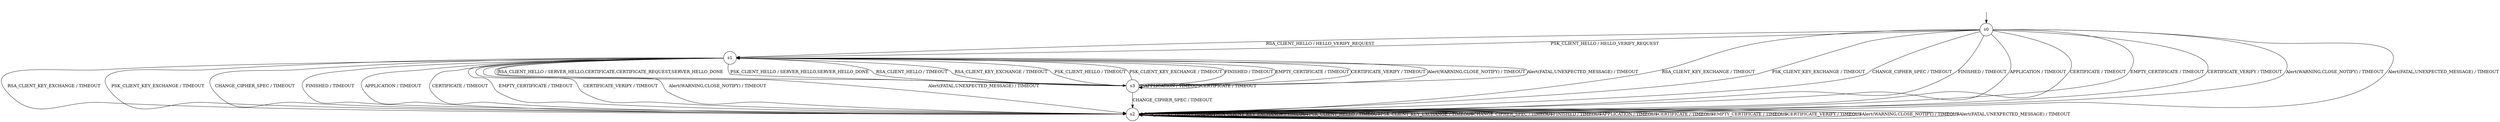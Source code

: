 digraph g {
__start0 [label="" shape="none"];

	s0 [shape="circle" label="s0"];
	s1 [shape="circle" label="s1"];
	s2 [shape="circle" label="s2"];
	s3 [shape="circle" label="s3"];
	s0 -> s1 [label="RSA_CLIENT_HELLO / HELLO_VERIFY_REQUEST"];
	s0 -> s2 [label="RSA_CLIENT_KEY_EXCHANGE / TIMEOUT"];
	s0 -> s1 [label="PSK_CLIENT_HELLO / HELLO_VERIFY_REQUEST"];
	s0 -> s2 [label="PSK_CLIENT_KEY_EXCHANGE / TIMEOUT"];
	s0 -> s2 [label="CHANGE_CIPHER_SPEC / TIMEOUT"];
	s0 -> s2 [label="FINISHED / TIMEOUT"];
	s0 -> s2 [label="APPLICATION / TIMEOUT"];
	s0 -> s2 [label="CERTIFICATE / TIMEOUT"];
	s0 -> s2 [label="EMPTY_CERTIFICATE / TIMEOUT"];
	s0 -> s2 [label="CERTIFICATE_VERIFY / TIMEOUT"];
	s0 -> s2 [label="Alert(WARNING,CLOSE_NOTIFY) / TIMEOUT"];
	s0 -> s2 [label="Alert(FATAL,UNEXPECTED_MESSAGE) / TIMEOUT"];
	s1 -> s3 [label="RSA_CLIENT_HELLO / SERVER_HELLO,CERTIFICATE,CERTIFICATE_REQUEST,SERVER_HELLO_DONE"];
	s1 -> s2 [label="RSA_CLIENT_KEY_EXCHANGE / TIMEOUT"];
	s1 -> s3 [label="PSK_CLIENT_HELLO / SERVER_HELLO,SERVER_HELLO_DONE"];
	s1 -> s2 [label="PSK_CLIENT_KEY_EXCHANGE / TIMEOUT"];
	s1 -> s2 [label="CHANGE_CIPHER_SPEC / TIMEOUT"];
	s1 -> s2 [label="FINISHED / TIMEOUT"];
	s1 -> s2 [label="APPLICATION / TIMEOUT"];
	s1 -> s2 [label="CERTIFICATE / TIMEOUT"];
	s1 -> s2 [label="EMPTY_CERTIFICATE / TIMEOUT"];
	s1 -> s2 [label="CERTIFICATE_VERIFY / TIMEOUT"];
	s1 -> s2 [label="Alert(WARNING,CLOSE_NOTIFY) / TIMEOUT"];
	s1 -> s2 [label="Alert(FATAL,UNEXPECTED_MESSAGE) / TIMEOUT"];
	s2 -> s2 [label="RSA_CLIENT_HELLO / TIMEOUT"];
	s2 -> s2 [label="RSA_CLIENT_KEY_EXCHANGE / TIMEOUT"];
	s2 -> s2 [label="PSK_CLIENT_HELLO / TIMEOUT"];
	s2 -> s2 [label="PSK_CLIENT_KEY_EXCHANGE / TIMEOUT"];
	s2 -> s2 [label="CHANGE_CIPHER_SPEC / TIMEOUT"];
	s2 -> s2 [label="FINISHED / TIMEOUT"];
	s2 -> s2 [label="APPLICATION / TIMEOUT"];
	s2 -> s2 [label="CERTIFICATE / TIMEOUT"];
	s2 -> s2 [label="EMPTY_CERTIFICATE / TIMEOUT"];
	s2 -> s2 [label="CERTIFICATE_VERIFY / TIMEOUT"];
	s2 -> s2 [label="Alert(WARNING,CLOSE_NOTIFY) / TIMEOUT"];
	s2 -> s2 [label="Alert(FATAL,UNEXPECTED_MESSAGE) / TIMEOUT"];
	s3 -> s1 [label="RSA_CLIENT_HELLO / TIMEOUT"];
	s3 -> s1 [label="RSA_CLIENT_KEY_EXCHANGE / TIMEOUT"];
	s3 -> s1 [label="PSK_CLIENT_HELLO / TIMEOUT"];
	s3 -> s1 [label="PSK_CLIENT_KEY_EXCHANGE / TIMEOUT"];
	s3 -> s2 [label="CHANGE_CIPHER_SPEC / TIMEOUT"];
	s3 -> s1 [label="FINISHED / TIMEOUT"];
	s3 -> s3 [label="APPLICATION / TIMEOUT"];
	s3 -> s3 [label="CERTIFICATE / TIMEOUT"];
	s3 -> s1 [label="EMPTY_CERTIFICATE / TIMEOUT"];
	s3 -> s1 [label="CERTIFICATE_VERIFY / TIMEOUT"];
	s3 -> s1 [label="Alert(WARNING,CLOSE_NOTIFY) / TIMEOUT"];
	s3 -> s1 [label="Alert(FATAL,UNEXPECTED_MESSAGE) / TIMEOUT"];

__start0 -> s0;
}
